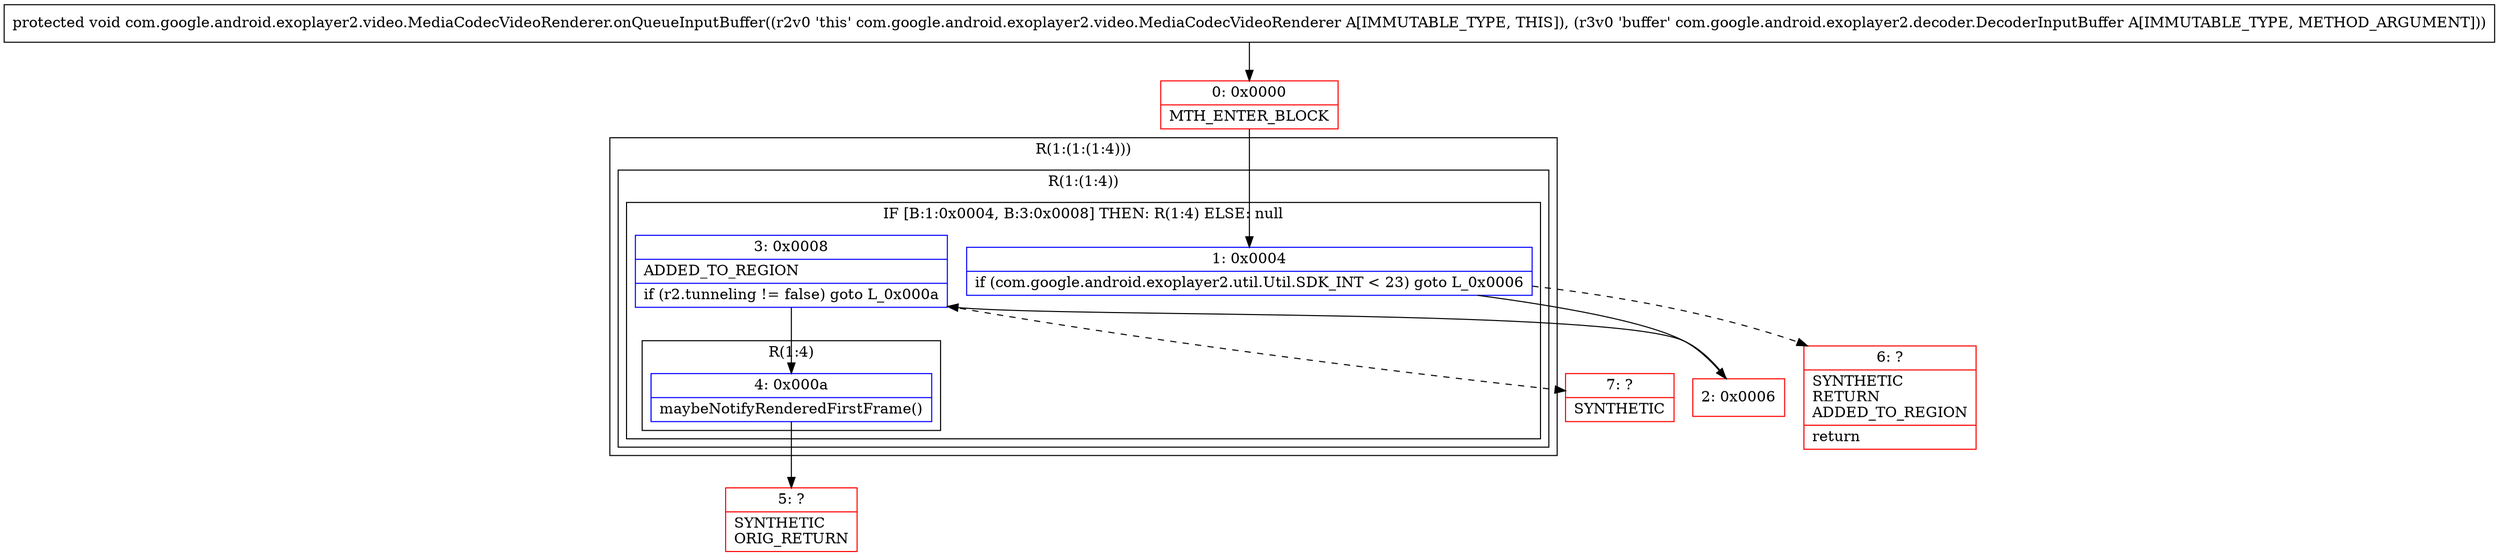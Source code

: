 digraph "CFG forcom.google.android.exoplayer2.video.MediaCodecVideoRenderer.onQueueInputBuffer(Lcom\/google\/android\/exoplayer2\/decoder\/DecoderInputBuffer;)V" {
subgraph cluster_Region_2133677952 {
label = "R(1:(1:(1:4)))";
node [shape=record,color=blue];
subgraph cluster_Region_568828452 {
label = "R(1:(1:4))";
node [shape=record,color=blue];
subgraph cluster_IfRegion_2042570787 {
label = "IF [B:1:0x0004, B:3:0x0008] THEN: R(1:4) ELSE: null";
node [shape=record,color=blue];
Node_1 [shape=record,label="{1\:\ 0x0004|if (com.google.android.exoplayer2.util.Util.SDK_INT \< 23) goto L_0x0006\l}"];
Node_3 [shape=record,label="{3\:\ 0x0008|ADDED_TO_REGION\l|if (r2.tunneling != false) goto L_0x000a\l}"];
subgraph cluster_Region_1787558062 {
label = "R(1:4)";
node [shape=record,color=blue];
Node_4 [shape=record,label="{4\:\ 0x000a|maybeNotifyRenderedFirstFrame()\l}"];
}
}
}
}
Node_0 [shape=record,color=red,label="{0\:\ 0x0000|MTH_ENTER_BLOCK\l}"];
Node_2 [shape=record,color=red,label="{2\:\ 0x0006}"];
Node_5 [shape=record,color=red,label="{5\:\ ?|SYNTHETIC\lORIG_RETURN\l}"];
Node_6 [shape=record,color=red,label="{6\:\ ?|SYNTHETIC\lRETURN\lADDED_TO_REGION\l|return\l}"];
Node_7 [shape=record,color=red,label="{7\:\ ?|SYNTHETIC\l}"];
MethodNode[shape=record,label="{protected void com.google.android.exoplayer2.video.MediaCodecVideoRenderer.onQueueInputBuffer((r2v0 'this' com.google.android.exoplayer2.video.MediaCodecVideoRenderer A[IMMUTABLE_TYPE, THIS]), (r3v0 'buffer' com.google.android.exoplayer2.decoder.DecoderInputBuffer A[IMMUTABLE_TYPE, METHOD_ARGUMENT])) }"];
MethodNode -> Node_0;
Node_1 -> Node_2;
Node_1 -> Node_6[style=dashed];
Node_3 -> Node_4;
Node_3 -> Node_7[style=dashed];
Node_4 -> Node_5;
Node_0 -> Node_1;
Node_2 -> Node_3;
}

